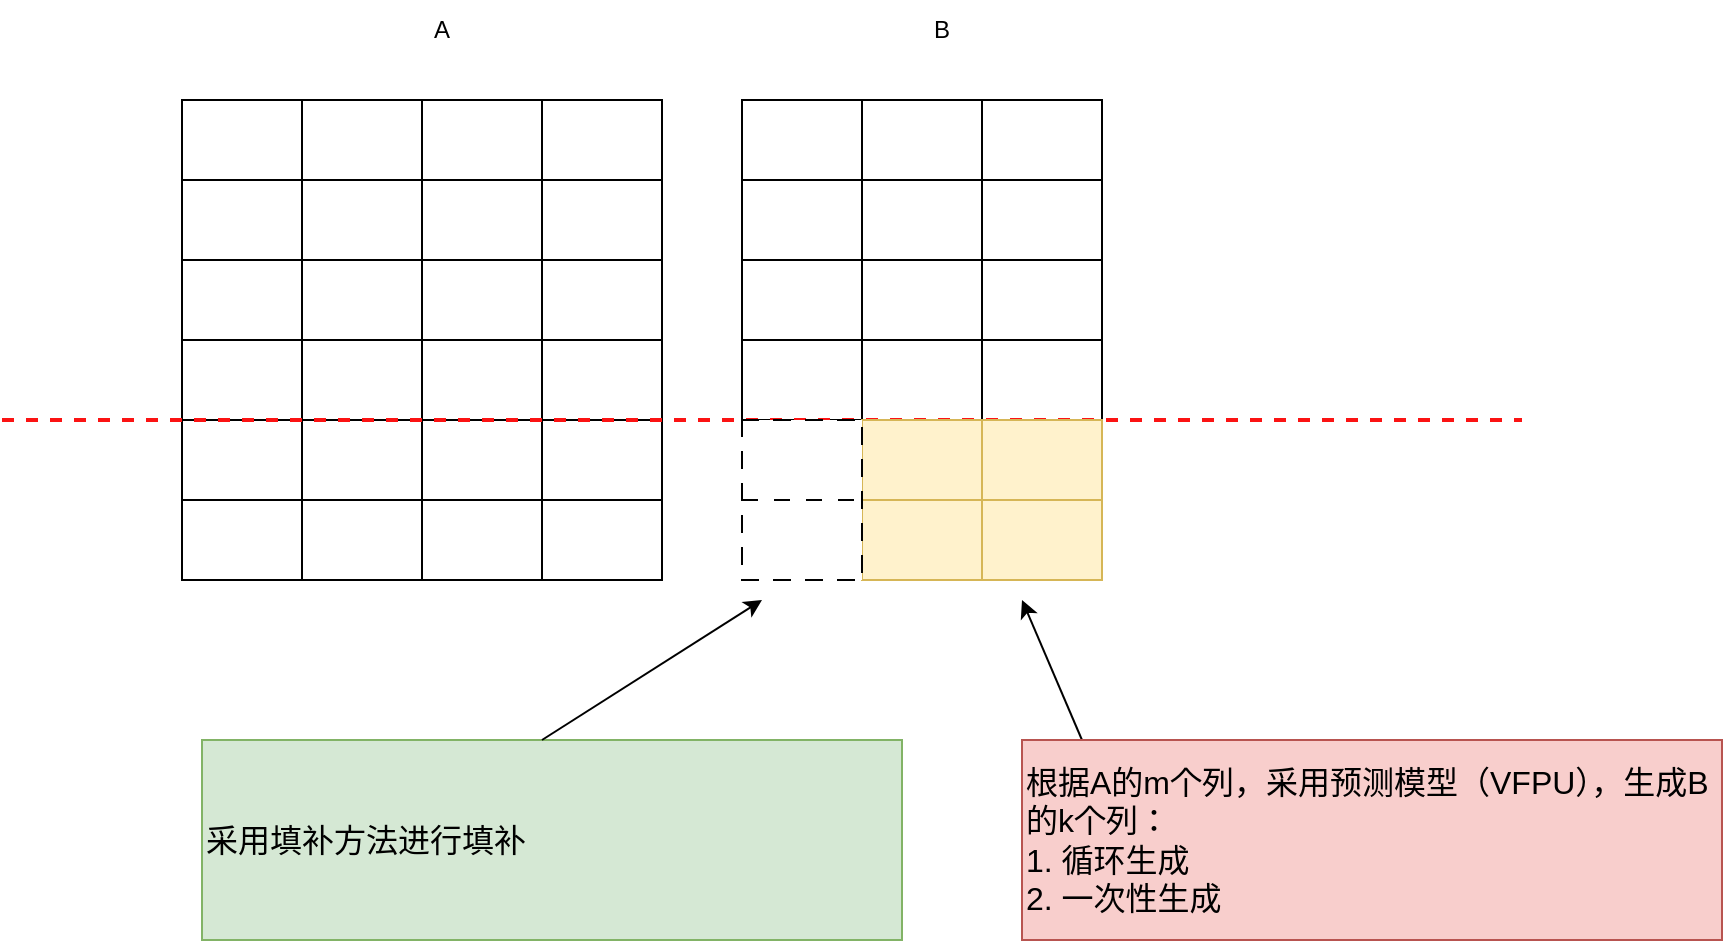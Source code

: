 <mxfile version="24.0.4" type="device" pages="4">
  <diagram name="问题描述" id="wqaIVa56vnLchRPBPSfe">
    <mxGraphModel dx="1050" dy="629" grid="1" gridSize="10" guides="1" tooltips="1" connect="1" arrows="1" fold="1" page="1" pageScale="1" pageWidth="1169" pageHeight="827" math="0" shadow="0">
      <root>
        <mxCell id="0" />
        <mxCell id="1" parent="0" />
        <mxCell id="PBmuHJVMwE1xskxs3brg-37" value="" style="shape=table;startSize=0;container=1;collapsible=0;childLayout=tableLayout;" parent="1" vertex="1">
          <mxGeometry x="190" y="190" width="240" height="240" as="geometry" />
        </mxCell>
        <mxCell id="PBmuHJVMwE1xskxs3brg-38" value="" style="shape=tableRow;horizontal=0;startSize=0;swimlaneHead=0;swimlaneBody=0;strokeColor=inherit;top=0;left=0;bottom=0;right=0;collapsible=0;dropTarget=0;fillColor=none;points=[[0,0.5],[1,0.5]];portConstraint=eastwest;" parent="PBmuHJVMwE1xskxs3brg-37" vertex="1">
          <mxGeometry width="240" height="40" as="geometry" />
        </mxCell>
        <mxCell id="PBmuHJVMwE1xskxs3brg-39" value="" style="shape=partialRectangle;html=1;whiteSpace=wrap;connectable=0;strokeColor=inherit;overflow=hidden;fillColor=none;top=0;left=0;bottom=0;right=0;pointerEvents=1;" parent="PBmuHJVMwE1xskxs3brg-38" vertex="1">
          <mxGeometry width="60" height="40" as="geometry">
            <mxRectangle width="60" height="40" as="alternateBounds" />
          </mxGeometry>
        </mxCell>
        <mxCell id="PBmuHJVMwE1xskxs3brg-40" value="" style="shape=partialRectangle;html=1;whiteSpace=wrap;connectable=0;strokeColor=inherit;overflow=hidden;fillColor=none;top=0;left=0;bottom=0;right=0;pointerEvents=1;" parent="PBmuHJVMwE1xskxs3brg-38" vertex="1">
          <mxGeometry x="60" width="60" height="40" as="geometry">
            <mxRectangle width="60" height="40" as="alternateBounds" />
          </mxGeometry>
        </mxCell>
        <mxCell id="PBmuHJVMwE1xskxs3brg-41" value="" style="shape=partialRectangle;html=1;whiteSpace=wrap;connectable=0;strokeColor=inherit;overflow=hidden;fillColor=none;top=0;left=0;bottom=0;right=0;pointerEvents=1;" parent="PBmuHJVMwE1xskxs3brg-38" vertex="1">
          <mxGeometry x="120" width="60" height="40" as="geometry">
            <mxRectangle width="60" height="40" as="alternateBounds" />
          </mxGeometry>
        </mxCell>
        <mxCell id="PBmuHJVMwE1xskxs3brg-42" value="" style="shape=partialRectangle;html=1;whiteSpace=wrap;connectable=0;strokeColor=inherit;overflow=hidden;fillColor=none;top=0;left=0;bottom=0;right=0;pointerEvents=1;" parent="PBmuHJVMwE1xskxs3brg-38" vertex="1">
          <mxGeometry x="180" width="60" height="40" as="geometry">
            <mxRectangle width="60" height="40" as="alternateBounds" />
          </mxGeometry>
        </mxCell>
        <mxCell id="PBmuHJVMwE1xskxs3brg-43" value="" style="shape=tableRow;horizontal=0;startSize=0;swimlaneHead=0;swimlaneBody=0;strokeColor=inherit;top=0;left=0;bottom=0;right=0;collapsible=0;dropTarget=0;fillColor=none;points=[[0,0.5],[1,0.5]];portConstraint=eastwest;" parent="PBmuHJVMwE1xskxs3brg-37" vertex="1">
          <mxGeometry y="40" width="240" height="40" as="geometry" />
        </mxCell>
        <mxCell id="PBmuHJVMwE1xskxs3brg-44" value="" style="shape=partialRectangle;html=1;whiteSpace=wrap;connectable=0;strokeColor=inherit;overflow=hidden;fillColor=none;top=0;left=0;bottom=0;right=0;pointerEvents=1;" parent="PBmuHJVMwE1xskxs3brg-43" vertex="1">
          <mxGeometry width="60" height="40" as="geometry">
            <mxRectangle width="60" height="40" as="alternateBounds" />
          </mxGeometry>
        </mxCell>
        <mxCell id="PBmuHJVMwE1xskxs3brg-45" value="" style="shape=partialRectangle;html=1;whiteSpace=wrap;connectable=0;strokeColor=inherit;overflow=hidden;fillColor=none;top=0;left=0;bottom=0;right=0;pointerEvents=1;" parent="PBmuHJVMwE1xskxs3brg-43" vertex="1">
          <mxGeometry x="60" width="60" height="40" as="geometry">
            <mxRectangle width="60" height="40" as="alternateBounds" />
          </mxGeometry>
        </mxCell>
        <mxCell id="PBmuHJVMwE1xskxs3brg-46" value="" style="shape=partialRectangle;html=1;whiteSpace=wrap;connectable=0;strokeColor=inherit;overflow=hidden;fillColor=none;top=0;left=0;bottom=0;right=0;pointerEvents=1;" parent="PBmuHJVMwE1xskxs3brg-43" vertex="1">
          <mxGeometry x="120" width="60" height="40" as="geometry">
            <mxRectangle width="60" height="40" as="alternateBounds" />
          </mxGeometry>
        </mxCell>
        <mxCell id="PBmuHJVMwE1xskxs3brg-47" value="" style="shape=partialRectangle;html=1;whiteSpace=wrap;connectable=0;strokeColor=inherit;overflow=hidden;fillColor=none;top=0;left=0;bottom=0;right=0;pointerEvents=1;" parent="PBmuHJVMwE1xskxs3brg-43" vertex="1">
          <mxGeometry x="180" width="60" height="40" as="geometry">
            <mxRectangle width="60" height="40" as="alternateBounds" />
          </mxGeometry>
        </mxCell>
        <mxCell id="PBmuHJVMwE1xskxs3brg-48" value="" style="shape=tableRow;horizontal=0;startSize=0;swimlaneHead=0;swimlaneBody=0;strokeColor=inherit;top=0;left=0;bottom=0;right=0;collapsible=0;dropTarget=0;fillColor=none;points=[[0,0.5],[1,0.5]];portConstraint=eastwest;" parent="PBmuHJVMwE1xskxs3brg-37" vertex="1">
          <mxGeometry y="80" width="240" height="40" as="geometry" />
        </mxCell>
        <mxCell id="PBmuHJVMwE1xskxs3brg-49" value="" style="shape=partialRectangle;html=1;whiteSpace=wrap;connectable=0;strokeColor=inherit;overflow=hidden;fillColor=none;top=0;left=0;bottom=0;right=0;pointerEvents=1;" parent="PBmuHJVMwE1xskxs3brg-48" vertex="1">
          <mxGeometry width="60" height="40" as="geometry">
            <mxRectangle width="60" height="40" as="alternateBounds" />
          </mxGeometry>
        </mxCell>
        <mxCell id="PBmuHJVMwE1xskxs3brg-50" value="" style="shape=partialRectangle;html=1;whiteSpace=wrap;connectable=0;strokeColor=inherit;overflow=hidden;fillColor=none;top=0;left=0;bottom=0;right=0;pointerEvents=1;" parent="PBmuHJVMwE1xskxs3brg-48" vertex="1">
          <mxGeometry x="60" width="60" height="40" as="geometry">
            <mxRectangle width="60" height="40" as="alternateBounds" />
          </mxGeometry>
        </mxCell>
        <mxCell id="PBmuHJVMwE1xskxs3brg-51" value="" style="shape=partialRectangle;html=1;whiteSpace=wrap;connectable=0;strokeColor=inherit;overflow=hidden;fillColor=none;top=0;left=0;bottom=0;right=0;pointerEvents=1;" parent="PBmuHJVMwE1xskxs3brg-48" vertex="1">
          <mxGeometry x="120" width="60" height="40" as="geometry">
            <mxRectangle width="60" height="40" as="alternateBounds" />
          </mxGeometry>
        </mxCell>
        <mxCell id="PBmuHJVMwE1xskxs3brg-52" value="" style="shape=partialRectangle;html=1;whiteSpace=wrap;connectable=0;strokeColor=inherit;overflow=hidden;fillColor=none;top=0;left=0;bottom=0;right=0;pointerEvents=1;" parent="PBmuHJVMwE1xskxs3brg-48" vertex="1">
          <mxGeometry x="180" width="60" height="40" as="geometry">
            <mxRectangle width="60" height="40" as="alternateBounds" />
          </mxGeometry>
        </mxCell>
        <mxCell id="PBmuHJVMwE1xskxs3brg-53" value="" style="shape=tableRow;horizontal=0;startSize=0;swimlaneHead=0;swimlaneBody=0;strokeColor=inherit;top=0;left=0;bottom=0;right=0;collapsible=0;dropTarget=0;fillColor=none;points=[[0,0.5],[1,0.5]];portConstraint=eastwest;" parent="PBmuHJVMwE1xskxs3brg-37" vertex="1">
          <mxGeometry y="120" width="240" height="40" as="geometry" />
        </mxCell>
        <mxCell id="PBmuHJVMwE1xskxs3brg-54" value="" style="shape=partialRectangle;html=1;whiteSpace=wrap;connectable=0;strokeColor=inherit;overflow=hidden;fillColor=none;top=0;left=0;bottom=0;right=0;pointerEvents=1;" parent="PBmuHJVMwE1xskxs3brg-53" vertex="1">
          <mxGeometry width="60" height="40" as="geometry">
            <mxRectangle width="60" height="40" as="alternateBounds" />
          </mxGeometry>
        </mxCell>
        <mxCell id="PBmuHJVMwE1xskxs3brg-55" value="" style="shape=partialRectangle;html=1;whiteSpace=wrap;connectable=0;strokeColor=inherit;overflow=hidden;fillColor=none;top=0;left=0;bottom=0;right=0;pointerEvents=1;" parent="PBmuHJVMwE1xskxs3brg-53" vertex="1">
          <mxGeometry x="60" width="60" height="40" as="geometry">
            <mxRectangle width="60" height="40" as="alternateBounds" />
          </mxGeometry>
        </mxCell>
        <mxCell id="PBmuHJVMwE1xskxs3brg-56" value="" style="shape=partialRectangle;html=1;whiteSpace=wrap;connectable=0;strokeColor=inherit;overflow=hidden;fillColor=none;top=0;left=0;bottom=0;right=0;pointerEvents=1;" parent="PBmuHJVMwE1xskxs3brg-53" vertex="1">
          <mxGeometry x="120" width="60" height="40" as="geometry">
            <mxRectangle width="60" height="40" as="alternateBounds" />
          </mxGeometry>
        </mxCell>
        <mxCell id="PBmuHJVMwE1xskxs3brg-57" value="" style="shape=partialRectangle;html=1;whiteSpace=wrap;connectable=0;strokeColor=inherit;overflow=hidden;fillColor=none;top=0;left=0;bottom=0;right=0;pointerEvents=1;" parent="PBmuHJVMwE1xskxs3brg-53" vertex="1">
          <mxGeometry x="180" width="60" height="40" as="geometry">
            <mxRectangle width="60" height="40" as="alternateBounds" />
          </mxGeometry>
        </mxCell>
        <mxCell id="PBmuHJVMwE1xskxs3brg-58" value="" style="shape=tableRow;horizontal=0;startSize=0;swimlaneHead=0;swimlaneBody=0;strokeColor=inherit;top=0;left=0;bottom=0;right=0;collapsible=0;dropTarget=0;fillColor=none;points=[[0,0.5],[1,0.5]];portConstraint=eastwest;" parent="PBmuHJVMwE1xskxs3brg-37" vertex="1">
          <mxGeometry y="160" width="240" height="40" as="geometry" />
        </mxCell>
        <mxCell id="PBmuHJVMwE1xskxs3brg-59" value="" style="shape=partialRectangle;html=1;whiteSpace=wrap;connectable=0;strokeColor=inherit;overflow=hidden;fillColor=none;top=0;left=0;bottom=0;right=0;pointerEvents=1;" parent="PBmuHJVMwE1xskxs3brg-58" vertex="1">
          <mxGeometry width="60" height="40" as="geometry">
            <mxRectangle width="60" height="40" as="alternateBounds" />
          </mxGeometry>
        </mxCell>
        <mxCell id="PBmuHJVMwE1xskxs3brg-60" value="" style="shape=partialRectangle;html=1;whiteSpace=wrap;connectable=0;strokeColor=inherit;overflow=hidden;fillColor=none;top=0;left=0;bottom=0;right=0;pointerEvents=1;" parent="PBmuHJVMwE1xskxs3brg-58" vertex="1">
          <mxGeometry x="60" width="60" height="40" as="geometry">
            <mxRectangle width="60" height="40" as="alternateBounds" />
          </mxGeometry>
        </mxCell>
        <mxCell id="PBmuHJVMwE1xskxs3brg-61" value="" style="shape=partialRectangle;html=1;whiteSpace=wrap;connectable=0;strokeColor=inherit;overflow=hidden;fillColor=none;top=0;left=0;bottom=0;right=0;pointerEvents=1;" parent="PBmuHJVMwE1xskxs3brg-58" vertex="1">
          <mxGeometry x="120" width="60" height="40" as="geometry">
            <mxRectangle width="60" height="40" as="alternateBounds" />
          </mxGeometry>
        </mxCell>
        <mxCell id="PBmuHJVMwE1xskxs3brg-62" value="" style="shape=partialRectangle;html=1;whiteSpace=wrap;connectable=0;strokeColor=inherit;overflow=hidden;fillColor=none;top=0;left=0;bottom=0;right=0;pointerEvents=1;" parent="PBmuHJVMwE1xskxs3brg-58" vertex="1">
          <mxGeometry x="180" width="60" height="40" as="geometry">
            <mxRectangle width="60" height="40" as="alternateBounds" />
          </mxGeometry>
        </mxCell>
        <mxCell id="PBmuHJVMwE1xskxs3brg-63" value="" style="shape=tableRow;horizontal=0;startSize=0;swimlaneHead=0;swimlaneBody=0;strokeColor=inherit;top=0;left=0;bottom=0;right=0;collapsible=0;dropTarget=0;fillColor=none;points=[[0,0.5],[1,0.5]];portConstraint=eastwest;" parent="PBmuHJVMwE1xskxs3brg-37" vertex="1">
          <mxGeometry y="200" width="240" height="40" as="geometry" />
        </mxCell>
        <mxCell id="PBmuHJVMwE1xskxs3brg-64" value="" style="shape=partialRectangle;html=1;whiteSpace=wrap;connectable=0;strokeColor=inherit;overflow=hidden;fillColor=none;top=0;left=0;bottom=0;right=0;pointerEvents=1;" parent="PBmuHJVMwE1xskxs3brg-63" vertex="1">
          <mxGeometry width="60" height="40" as="geometry">
            <mxRectangle width="60" height="40" as="alternateBounds" />
          </mxGeometry>
        </mxCell>
        <mxCell id="PBmuHJVMwE1xskxs3brg-65" value="" style="shape=partialRectangle;html=1;whiteSpace=wrap;connectable=0;strokeColor=inherit;overflow=hidden;fillColor=none;top=0;left=0;bottom=0;right=0;pointerEvents=1;" parent="PBmuHJVMwE1xskxs3brg-63" vertex="1">
          <mxGeometry x="60" width="60" height="40" as="geometry">
            <mxRectangle width="60" height="40" as="alternateBounds" />
          </mxGeometry>
        </mxCell>
        <mxCell id="PBmuHJVMwE1xskxs3brg-66" value="" style="shape=partialRectangle;html=1;whiteSpace=wrap;connectable=0;strokeColor=inherit;overflow=hidden;fillColor=none;top=0;left=0;bottom=0;right=0;pointerEvents=1;" parent="PBmuHJVMwE1xskxs3brg-63" vertex="1">
          <mxGeometry x="120" width="60" height="40" as="geometry">
            <mxRectangle width="60" height="40" as="alternateBounds" />
          </mxGeometry>
        </mxCell>
        <mxCell id="PBmuHJVMwE1xskxs3brg-67" value="" style="shape=partialRectangle;html=1;whiteSpace=wrap;connectable=0;strokeColor=inherit;overflow=hidden;fillColor=none;top=0;left=0;bottom=0;right=0;pointerEvents=1;" parent="PBmuHJVMwE1xskxs3brg-63" vertex="1">
          <mxGeometry x="180" width="60" height="40" as="geometry">
            <mxRectangle width="60" height="40" as="alternateBounds" />
          </mxGeometry>
        </mxCell>
        <mxCell id="PBmuHJVMwE1xskxs3brg-68" value="" style="shape=table;startSize=0;container=1;collapsible=0;childLayout=tableLayout;" parent="1" vertex="1">
          <mxGeometry x="470" y="190" width="180" height="160" as="geometry" />
        </mxCell>
        <mxCell id="PBmuHJVMwE1xskxs3brg-69" value="" style="shape=tableRow;horizontal=0;startSize=0;swimlaneHead=0;swimlaneBody=0;strokeColor=inherit;top=0;left=0;bottom=0;right=0;collapsible=0;dropTarget=0;fillColor=none;points=[[0,0.5],[1,0.5]];portConstraint=eastwest;" parent="PBmuHJVMwE1xskxs3brg-68" vertex="1">
          <mxGeometry width="180" height="40" as="geometry" />
        </mxCell>
        <mxCell id="PBmuHJVMwE1xskxs3brg-70" value="" style="shape=partialRectangle;html=1;whiteSpace=wrap;connectable=0;strokeColor=inherit;overflow=hidden;fillColor=none;top=0;left=0;bottom=0;right=0;pointerEvents=1;" parent="PBmuHJVMwE1xskxs3brg-69" vertex="1">
          <mxGeometry width="60" height="40" as="geometry">
            <mxRectangle width="60" height="40" as="alternateBounds" />
          </mxGeometry>
        </mxCell>
        <mxCell id="PBmuHJVMwE1xskxs3brg-71" value="" style="shape=partialRectangle;html=1;whiteSpace=wrap;connectable=0;strokeColor=inherit;overflow=hidden;fillColor=none;top=0;left=0;bottom=0;right=0;pointerEvents=1;" parent="PBmuHJVMwE1xskxs3brg-69" vertex="1">
          <mxGeometry x="60" width="60" height="40" as="geometry">
            <mxRectangle width="60" height="40" as="alternateBounds" />
          </mxGeometry>
        </mxCell>
        <mxCell id="PBmuHJVMwE1xskxs3brg-72" value="" style="shape=partialRectangle;html=1;whiteSpace=wrap;connectable=0;strokeColor=inherit;overflow=hidden;fillColor=none;top=0;left=0;bottom=0;right=0;pointerEvents=1;" parent="PBmuHJVMwE1xskxs3brg-69" vertex="1">
          <mxGeometry x="120" width="60" height="40" as="geometry">
            <mxRectangle width="60" height="40" as="alternateBounds" />
          </mxGeometry>
        </mxCell>
        <mxCell id="PBmuHJVMwE1xskxs3brg-73" value="" style="shape=tableRow;horizontal=0;startSize=0;swimlaneHead=0;swimlaneBody=0;strokeColor=inherit;top=0;left=0;bottom=0;right=0;collapsible=0;dropTarget=0;fillColor=none;points=[[0,0.5],[1,0.5]];portConstraint=eastwest;" parent="PBmuHJVMwE1xskxs3brg-68" vertex="1">
          <mxGeometry y="40" width="180" height="40" as="geometry" />
        </mxCell>
        <mxCell id="PBmuHJVMwE1xskxs3brg-74" value="" style="shape=partialRectangle;html=1;whiteSpace=wrap;connectable=0;strokeColor=inherit;overflow=hidden;fillColor=none;top=0;left=0;bottom=0;right=0;pointerEvents=1;" parent="PBmuHJVMwE1xskxs3brg-73" vertex="1">
          <mxGeometry width="60" height="40" as="geometry">
            <mxRectangle width="60" height="40" as="alternateBounds" />
          </mxGeometry>
        </mxCell>
        <mxCell id="PBmuHJVMwE1xskxs3brg-75" value="" style="shape=partialRectangle;html=1;whiteSpace=wrap;connectable=0;strokeColor=inherit;overflow=hidden;fillColor=none;top=0;left=0;bottom=0;right=0;pointerEvents=1;" parent="PBmuHJVMwE1xskxs3brg-73" vertex="1">
          <mxGeometry x="60" width="60" height="40" as="geometry">
            <mxRectangle width="60" height="40" as="alternateBounds" />
          </mxGeometry>
        </mxCell>
        <mxCell id="PBmuHJVMwE1xskxs3brg-76" value="" style="shape=partialRectangle;html=1;whiteSpace=wrap;connectable=0;strokeColor=inherit;overflow=hidden;fillColor=none;top=0;left=0;bottom=0;right=0;pointerEvents=1;" parent="PBmuHJVMwE1xskxs3brg-73" vertex="1">
          <mxGeometry x="120" width="60" height="40" as="geometry">
            <mxRectangle width="60" height="40" as="alternateBounds" />
          </mxGeometry>
        </mxCell>
        <mxCell id="PBmuHJVMwE1xskxs3brg-77" value="" style="shape=tableRow;horizontal=0;startSize=0;swimlaneHead=0;swimlaneBody=0;strokeColor=inherit;top=0;left=0;bottom=0;right=0;collapsible=0;dropTarget=0;fillColor=none;points=[[0,0.5],[1,0.5]];portConstraint=eastwest;" parent="PBmuHJVMwE1xskxs3brg-68" vertex="1">
          <mxGeometry y="80" width="180" height="40" as="geometry" />
        </mxCell>
        <mxCell id="PBmuHJVMwE1xskxs3brg-78" value="" style="shape=partialRectangle;html=1;whiteSpace=wrap;connectable=0;strokeColor=inherit;overflow=hidden;fillColor=none;top=0;left=0;bottom=0;right=0;pointerEvents=1;" parent="PBmuHJVMwE1xskxs3brg-77" vertex="1">
          <mxGeometry width="60" height="40" as="geometry">
            <mxRectangle width="60" height="40" as="alternateBounds" />
          </mxGeometry>
        </mxCell>
        <mxCell id="PBmuHJVMwE1xskxs3brg-79" value="" style="shape=partialRectangle;html=1;whiteSpace=wrap;connectable=0;strokeColor=inherit;overflow=hidden;fillColor=none;top=0;left=0;bottom=0;right=0;pointerEvents=1;" parent="PBmuHJVMwE1xskxs3brg-77" vertex="1">
          <mxGeometry x="60" width="60" height="40" as="geometry">
            <mxRectangle width="60" height="40" as="alternateBounds" />
          </mxGeometry>
        </mxCell>
        <mxCell id="PBmuHJVMwE1xskxs3brg-80" value="" style="shape=partialRectangle;html=1;whiteSpace=wrap;connectable=0;strokeColor=inherit;overflow=hidden;fillColor=none;top=0;left=0;bottom=0;right=0;pointerEvents=1;" parent="PBmuHJVMwE1xskxs3brg-77" vertex="1">
          <mxGeometry x="120" width="60" height="40" as="geometry">
            <mxRectangle width="60" height="40" as="alternateBounds" />
          </mxGeometry>
        </mxCell>
        <mxCell id="PBmuHJVMwE1xskxs3brg-81" value="" style="shape=tableRow;horizontal=0;startSize=0;swimlaneHead=0;swimlaneBody=0;strokeColor=inherit;top=0;left=0;bottom=0;right=0;collapsible=0;dropTarget=0;fillColor=none;points=[[0,0.5],[1,0.5]];portConstraint=eastwest;" parent="PBmuHJVMwE1xskxs3brg-68" vertex="1">
          <mxGeometry y="120" width="180" height="40" as="geometry" />
        </mxCell>
        <mxCell id="PBmuHJVMwE1xskxs3brg-82" value="" style="shape=partialRectangle;html=1;whiteSpace=wrap;connectable=0;strokeColor=inherit;overflow=hidden;fillColor=none;top=0;left=0;bottom=0;right=0;pointerEvents=1;" parent="PBmuHJVMwE1xskxs3brg-81" vertex="1">
          <mxGeometry width="60" height="40" as="geometry">
            <mxRectangle width="60" height="40" as="alternateBounds" />
          </mxGeometry>
        </mxCell>
        <mxCell id="PBmuHJVMwE1xskxs3brg-83" value="" style="shape=partialRectangle;html=1;whiteSpace=wrap;connectable=0;strokeColor=inherit;overflow=hidden;fillColor=none;top=0;left=0;bottom=0;right=0;pointerEvents=1;" parent="PBmuHJVMwE1xskxs3brg-81" vertex="1">
          <mxGeometry x="60" width="60" height="40" as="geometry">
            <mxRectangle width="60" height="40" as="alternateBounds" />
          </mxGeometry>
        </mxCell>
        <mxCell id="PBmuHJVMwE1xskxs3brg-84" value="" style="shape=partialRectangle;html=1;whiteSpace=wrap;connectable=0;strokeColor=inherit;overflow=hidden;fillColor=none;top=0;left=0;bottom=0;right=0;pointerEvents=1;" parent="PBmuHJVMwE1xskxs3brg-81" vertex="1">
          <mxGeometry x="120" width="60" height="40" as="geometry">
            <mxRectangle width="60" height="40" as="alternateBounds" />
          </mxGeometry>
        </mxCell>
        <mxCell id="PBmuHJVMwE1xskxs3brg-85" value="A" style="text;strokeColor=none;align=center;fillColor=none;html=1;verticalAlign=middle;whiteSpace=wrap;rounded=0;" parent="1" vertex="1">
          <mxGeometry x="290" y="140" width="60" height="30" as="geometry" />
        </mxCell>
        <mxCell id="PBmuHJVMwE1xskxs3brg-86" value="B" style="text;strokeColor=none;align=center;fillColor=none;html=1;verticalAlign=middle;whiteSpace=wrap;rounded=0;" parent="1" vertex="1">
          <mxGeometry x="540" y="140" width="60" height="30" as="geometry" />
        </mxCell>
        <mxCell id="PBmuHJVMwE1xskxs3brg-87" value="" style="endArrow=none;dashed=1;html=1;strokeWidth=2;rounded=0;strokeColor=#fb1313;" parent="1" edge="1">
          <mxGeometry width="50" height="50" relative="1" as="geometry">
            <mxPoint x="100" y="350" as="sourcePoint" />
            <mxPoint x="860" y="350" as="targetPoint" />
          </mxGeometry>
        </mxCell>
        <mxCell id="PBmuHJVMwE1xskxs3brg-154" value="" style="shape=table;startSize=0;container=1;collapsible=0;childLayout=tableLayout;fillColor=#fff2cc;strokeColor=#d6b656;" parent="1" vertex="1">
          <mxGeometry x="530" y="350" width="60" height="80" as="geometry" />
        </mxCell>
        <mxCell id="PBmuHJVMwE1xskxs3brg-155" value="" style="shape=tableRow;horizontal=0;startSize=0;swimlaneHead=0;swimlaneBody=0;strokeColor=inherit;top=0;left=0;bottom=0;right=0;collapsible=0;dropTarget=0;fillColor=none;points=[[0,0.5],[1,0.5]];portConstraint=eastwest;" parent="PBmuHJVMwE1xskxs3brg-154" vertex="1">
          <mxGeometry width="60" height="40" as="geometry" />
        </mxCell>
        <mxCell id="PBmuHJVMwE1xskxs3brg-156" value="" style="shape=partialRectangle;html=1;whiteSpace=wrap;connectable=0;strokeColor=inherit;overflow=hidden;fillColor=none;top=0;left=0;bottom=0;right=0;pointerEvents=1;" parent="PBmuHJVMwE1xskxs3brg-155" vertex="1">
          <mxGeometry width="60" height="40" as="geometry">
            <mxRectangle width="60" height="40" as="alternateBounds" />
          </mxGeometry>
        </mxCell>
        <mxCell id="PBmuHJVMwE1xskxs3brg-157" value="" style="shape=tableRow;horizontal=0;startSize=0;swimlaneHead=0;swimlaneBody=0;strokeColor=inherit;top=0;left=0;bottom=0;right=0;collapsible=0;dropTarget=0;fillColor=none;points=[[0,0.5],[1,0.5]];portConstraint=eastwest;" parent="PBmuHJVMwE1xskxs3brg-154" vertex="1">
          <mxGeometry y="40" width="60" height="40" as="geometry" />
        </mxCell>
        <mxCell id="PBmuHJVMwE1xskxs3brg-158" value="" style="shape=partialRectangle;html=1;whiteSpace=wrap;connectable=0;strokeColor=inherit;overflow=hidden;fillColor=none;top=0;left=0;bottom=0;right=0;pointerEvents=1;" parent="PBmuHJVMwE1xskxs3brg-157" vertex="1">
          <mxGeometry width="60" height="40" as="geometry">
            <mxRectangle width="60" height="40" as="alternateBounds" />
          </mxGeometry>
        </mxCell>
        <mxCell id="PBmuHJVMwE1xskxs3brg-159" value="" style="shape=table;startSize=0;container=1;collapsible=0;childLayout=tableLayout;fillColor=#fff2cc;strokeColor=#d6b656;" parent="1" vertex="1">
          <mxGeometry x="590" y="350" width="60" height="80" as="geometry" />
        </mxCell>
        <mxCell id="PBmuHJVMwE1xskxs3brg-160" value="" style="shape=tableRow;horizontal=0;startSize=0;swimlaneHead=0;swimlaneBody=0;strokeColor=inherit;top=0;left=0;bottom=0;right=0;collapsible=0;dropTarget=0;fillColor=none;points=[[0,0.5],[1,0.5]];portConstraint=eastwest;" parent="PBmuHJVMwE1xskxs3brg-159" vertex="1">
          <mxGeometry width="60" height="40" as="geometry" />
        </mxCell>
        <mxCell id="PBmuHJVMwE1xskxs3brg-161" value="" style="shape=partialRectangle;html=1;whiteSpace=wrap;connectable=0;strokeColor=inherit;overflow=hidden;fillColor=none;top=0;left=0;bottom=0;right=0;pointerEvents=1;" parent="PBmuHJVMwE1xskxs3brg-160" vertex="1">
          <mxGeometry width="60" height="40" as="geometry">
            <mxRectangle width="60" height="40" as="alternateBounds" />
          </mxGeometry>
        </mxCell>
        <mxCell id="PBmuHJVMwE1xskxs3brg-162" value="" style="shape=tableRow;horizontal=0;startSize=0;swimlaneHead=0;swimlaneBody=0;strokeColor=inherit;top=0;left=0;bottom=0;right=0;collapsible=0;dropTarget=0;fillColor=none;points=[[0,0.5],[1,0.5]];portConstraint=eastwest;" parent="PBmuHJVMwE1xskxs3brg-159" vertex="1">
          <mxGeometry y="40" width="60" height="40" as="geometry" />
        </mxCell>
        <mxCell id="PBmuHJVMwE1xskxs3brg-163" value="" style="shape=partialRectangle;html=1;whiteSpace=wrap;connectable=0;strokeColor=inherit;overflow=hidden;fillColor=none;top=0;left=0;bottom=0;right=0;pointerEvents=1;" parent="PBmuHJVMwE1xskxs3brg-162" vertex="1">
          <mxGeometry width="60" height="40" as="geometry">
            <mxRectangle width="60" height="40" as="alternateBounds" />
          </mxGeometry>
        </mxCell>
        <mxCell id="PBmuHJVMwE1xskxs3brg-164" value="" style="shape=table;startSize=0;container=1;collapsible=0;childLayout=tableLayout;dashed=1;dashPattern=8 8;" parent="1" vertex="1">
          <mxGeometry x="470" y="350" width="60" height="80" as="geometry" />
        </mxCell>
        <mxCell id="PBmuHJVMwE1xskxs3brg-165" value="" style="shape=tableRow;horizontal=0;startSize=0;swimlaneHead=0;swimlaneBody=0;strokeColor=inherit;top=0;left=0;bottom=0;right=0;collapsible=0;dropTarget=0;fillColor=none;points=[[0,0.5],[1,0.5]];portConstraint=eastwest;" parent="PBmuHJVMwE1xskxs3brg-164" vertex="1">
          <mxGeometry width="60" height="40" as="geometry" />
        </mxCell>
        <mxCell id="PBmuHJVMwE1xskxs3brg-166" value="" style="shape=partialRectangle;html=1;whiteSpace=wrap;connectable=0;strokeColor=inherit;overflow=hidden;fillColor=none;top=0;left=0;bottom=0;right=0;pointerEvents=1;" parent="PBmuHJVMwE1xskxs3brg-165" vertex="1">
          <mxGeometry width="60" height="40" as="geometry">
            <mxRectangle width="60" height="40" as="alternateBounds" />
          </mxGeometry>
        </mxCell>
        <mxCell id="PBmuHJVMwE1xskxs3brg-167" value="" style="shape=tableRow;horizontal=0;startSize=0;swimlaneHead=0;swimlaneBody=0;strokeColor=inherit;top=0;left=0;bottom=0;right=0;collapsible=0;dropTarget=0;fillColor=none;points=[[0,0.5],[1,0.5]];portConstraint=eastwest;" parent="PBmuHJVMwE1xskxs3brg-164" vertex="1">
          <mxGeometry y="40" width="60" height="40" as="geometry" />
        </mxCell>
        <mxCell id="PBmuHJVMwE1xskxs3brg-168" value="" style="shape=partialRectangle;html=1;whiteSpace=wrap;connectable=0;strokeColor=inherit;overflow=hidden;fillColor=none;top=0;left=0;bottom=0;right=0;pointerEvents=1;" parent="PBmuHJVMwE1xskxs3brg-167" vertex="1">
          <mxGeometry width="60" height="40" as="geometry">
            <mxRectangle width="60" height="40" as="alternateBounds" />
          </mxGeometry>
        </mxCell>
        <mxCell id="PBmuHJVMwE1xskxs3brg-169" value="" style="endArrow=classic;html=1;rounded=0;" parent="1" edge="1">
          <mxGeometry width="50" height="50" relative="1" as="geometry">
            <mxPoint x="640" y="510" as="sourcePoint" />
            <mxPoint x="610" y="440" as="targetPoint" />
          </mxGeometry>
        </mxCell>
        <mxCell id="PBmuHJVMwE1xskxs3brg-170" value="根据A的m个列，采用预测模型（VFPU），生成B的k个列：&lt;div&gt;1. 循环生成&lt;/div&gt;&lt;div&gt;2. 一次性生成&lt;/div&gt;" style="text;strokeColor=#b85450;align=left;fillColor=#f8cecc;html=1;verticalAlign=middle;whiteSpace=wrap;rounded=0;fontSize=16;" parent="1" vertex="1">
          <mxGeometry x="610" y="510" width="350" height="100" as="geometry" />
        </mxCell>
        <mxCell id="PBmuHJVMwE1xskxs3brg-171" value="采用填补方法进行填补" style="text;strokeColor=#82b366;align=left;fillColor=#d5e8d4;html=1;verticalAlign=middle;whiteSpace=wrap;rounded=0;fontSize=16;" parent="1" vertex="1">
          <mxGeometry x="200" y="510" width="350" height="100" as="geometry" />
        </mxCell>
        <mxCell id="PBmuHJVMwE1xskxs3brg-172" value="" style="endArrow=classic;html=1;rounded=0;" parent="1" edge="1">
          <mxGeometry width="50" height="50" relative="1" as="geometry">
            <mxPoint x="370" y="510" as="sourcePoint" />
            <mxPoint x="480" y="440" as="targetPoint" />
          </mxGeometry>
        </mxCell>
      </root>
    </mxGraphModel>
  </diagram>
  <diagram id="kNlbvNzl6yysiBKrJwGA" name="CTGAN + GAIN 实验设计">
    <mxGraphModel dx="2140" dy="786" grid="1" gridSize="10" guides="1" tooltips="1" connect="1" arrows="1" fold="1" page="1" pageScale="1" pageWidth="827" pageHeight="1169" math="0" shadow="0">
      <root>
        <mxCell id="0" />
        <mxCell id="1" parent="0" />
        <mxCell id="-30cllrDM8pADMwWrVAT-1" value="" style="rounded=0;whiteSpace=wrap;html=1;" parent="1" vertex="1">
          <mxGeometry x="60" y="170" width="130" height="150" as="geometry" />
        </mxCell>
        <mxCell id="-30cllrDM8pADMwWrVAT-2" value="" style="shape=flexArrow;endArrow=classic;html=1;rounded=0;" parent="1" edge="1">
          <mxGeometry width="50" height="50" relative="1" as="geometry">
            <mxPoint x="210" y="244.5" as="sourcePoint" />
            <mxPoint x="360" y="245" as="targetPoint" />
          </mxGeometry>
        </mxCell>
        <mxCell id="-30cllrDM8pADMwWrVAT-3" value="data_loader2" style="edgeLabel;html=1;align=center;verticalAlign=middle;resizable=0;points=[];fontSize=13;" parent="-30cllrDM8pADMwWrVAT-2" vertex="1" connectable="0">
          <mxGeometry x="-0.044" y="-1" relative="1" as="geometry">
            <mxPoint y="1" as="offset" />
          </mxGeometry>
        </mxCell>
        <mxCell id="-30cllrDM8pADMwWrVAT-4" value="" style="rounded=0;whiteSpace=wrap;html=1;" parent="1" vertex="1">
          <mxGeometry x="400" y="170" width="130" height="90" as="geometry" />
        </mxCell>
        <mxCell id="-30cllrDM8pADMwWrVAT-40" style="edgeStyle=none;rounded=0;orthogonalLoop=1;jettySize=auto;html=1;exitX=0.25;exitY=0;exitDx=0;exitDy=0;" parent="1" source="-30cllrDM8pADMwWrVAT-5" edge="1">
          <mxGeometry relative="1" as="geometry">
            <mxPoint x="290" y="940" as="targetPoint" />
          </mxGeometry>
        </mxCell>
        <mxCell id="-30cllrDM8pADMwWrVAT-5" value="" style="rounded=0;whiteSpace=wrap;html=1;dashed=1;dashPattern=8 8;" parent="1" vertex="1">
          <mxGeometry x="400" y="260" width="130" height="60" as="geometry" />
        </mxCell>
        <mxCell id="-30cllrDM8pADMwWrVAT-6" value="complete_data_B" style="text;whiteSpace=wrap;fontSize=14;" parent="1" vertex="1">
          <mxGeometry x="70" y="130" width="130" height="30" as="geometry" />
        </mxCell>
        <mxCell id="-30cllrDM8pADMwWrVAT-7" value="incomplete_data_B" style="text;whiteSpace=wrap;fontSize=14;" parent="1" vertex="1">
          <mxGeometry x="400" y="130" width="140" height="30" as="geometry" />
        </mxCell>
        <mxCell id="-30cllrDM8pADMwWrVAT-8" value="缺失数据" style="text;whiteSpace=wrap;fontSize=14;" parent="1" vertex="1">
          <mxGeometry x="560" y="277.5" width="70" height="25" as="geometry" />
        </mxCell>
        <mxCell id="-30cllrDM8pADMwWrVAT-9" style="edgeStyle=orthogonalEdgeStyle;rounded=0;orthogonalLoop=1;jettySize=auto;html=1;exitX=0.5;exitY=1;exitDx=0;exitDy=0;" parent="1" source="-30cllrDM8pADMwWrVAT-8" target="-30cllrDM8pADMwWrVAT-8" edge="1">
          <mxGeometry relative="1" as="geometry" />
        </mxCell>
        <mxCell id="-30cllrDM8pADMwWrVAT-11" value="" style="rounded=0;whiteSpace=wrap;html=1;fillColor=#ffe6cc;strokeColor=#d79b00;" parent="1" vertex="1">
          <mxGeometry x="414" y="170" width="20" height="90" as="geometry" />
        </mxCell>
        <mxCell id="-30cllrDM8pADMwWrVAT-12" value="" style="rounded=0;whiteSpace=wrap;html=1;fillColor=#ffe6cc;strokeColor=#d79b00;" parent="1" vertex="1">
          <mxGeometry x="455" y="170" width="20" height="90" as="geometry" />
        </mxCell>
        <mxCell id="-30cllrDM8pADMwWrVAT-13" value="" style="rounded=0;whiteSpace=wrap;html=1;fillColor=#ffe6cc;strokeColor=#d79b00;" parent="1" vertex="1">
          <mxGeometry x="475" y="170" width="20" height="90" as="geometry" />
        </mxCell>
        <mxCell id="-30cllrDM8pADMwWrVAT-14" value="" style="shape=flexArrow;endArrow=classic;html=1;rounded=0;" parent="1" edge="1">
          <mxGeometry width="50" height="50" relative="1" as="geometry">
            <mxPoint x="550" y="214.5" as="sourcePoint" />
            <mxPoint x="850" y="215" as="targetPoint" />
          </mxGeometry>
        </mxCell>
        <mxCell id="-30cllrDM8pADMwWrVAT-15" value="ctgan.fit(incomplete_data_B,discrete_columns)" style="text;whiteSpace=wrap;fontSize=14;" parent="1" vertex="1">
          <mxGeometry x="550" y="170" width="320" height="40" as="geometry" />
        </mxCell>
        <mxCell id="-30cllrDM8pADMwWrVAT-18" style="edgeStyle=none;rounded=0;orthogonalLoop=1;jettySize=auto;html=1;exitX=0.5;exitY=0;exitDx=0;exitDy=0;" parent="1" source="-30cllrDM8pADMwWrVAT-16" target="-30cllrDM8pADMwWrVAT-4" edge="1">
          <mxGeometry relative="1" as="geometry" />
        </mxCell>
        <mxCell id="-30cllrDM8pADMwWrVAT-16" value="&lt;span style=&quot;font-size: 14px; text-align: left;&quot;&gt;discrete_columns&lt;/span&gt;" style="text;strokeColor=none;align=center;fillColor=none;html=1;verticalAlign=middle;whiteSpace=wrap;rounded=0;" parent="1" vertex="1">
          <mxGeometry x="220" y="380" width="150" height="30" as="geometry" />
        </mxCell>
        <mxCell id="-30cllrDM8pADMwWrVAT-19" value="CTGAN MODEL" style="sketch=0;outlineConnect=0;fontColor=#232F3E;gradientColor=none;fillColor=#01A88D;strokeColor=none;dashed=0;verticalLabelPosition=bottom;verticalAlign=top;align=center;html=1;fontSize=12;fontStyle=0;aspect=fixed;pointerEvents=1;shape=mxgraph.aws4.sagemaker_model;" parent="1" vertex="1">
          <mxGeometry x="860" y="176" width="78" height="78" as="geometry" />
        </mxCell>
        <mxCell id="-30cllrDM8pADMwWrVAT-20" value="" style="shape=flexArrow;endArrow=classic;html=1;rounded=0;" parent="1" edge="1">
          <mxGeometry width="50" height="50" relative="1" as="geometry">
            <mxPoint x="898.5" y="310" as="sourcePoint" />
            <mxPoint x="900" y="460" as="targetPoint" />
          </mxGeometry>
        </mxCell>
        <mxCell id="-30cllrDM8pADMwWrVAT-21" value="CTGAN 生成数据" style="text;whiteSpace=wrap;fontSize=15;" parent="1" vertex="1">
          <mxGeometry x="750" y="370" width="140" height="40" as="geometry" />
        </mxCell>
        <mxCell id="-30cllrDM8pADMwWrVAT-22" value="" style="rounded=0;whiteSpace=wrap;html=1;strokeColor=#FF8000;" parent="1" vertex="1">
          <mxGeometry x="834" y="470" width="130" height="150" as="geometry" />
        </mxCell>
        <mxCell id="-30cllrDM8pADMwWrVAT-23" value="长度和完整数据一样长" style="text;whiteSpace=wrap;fontSize=15;" parent="1" vertex="1">
          <mxGeometry x="920" y="360" width="80" height="40" as="geometry" />
        </mxCell>
        <mxCell id="-30cllrDM8pADMwWrVAT-24" value="" style="endArrow=classic;html=1;rounded=0;" parent="1" edge="1">
          <mxGeometry width="50" height="50" relative="1" as="geometry">
            <mxPoint x="820" y="560" as="sourcePoint" />
            <mxPoint x="580" y="560" as="targetPoint" />
          </mxGeometry>
        </mxCell>
        <mxCell id="-30cllrDM8pADMwWrVAT-25" value="全新的数据" style="text;whiteSpace=wrap;fontSize=15;" parent="1" vertex="1">
          <mxGeometry x="858" y="640" width="80" height="40" as="geometry" />
        </mxCell>
        <mxCell id="-30cllrDM8pADMwWrVAT-26" value="生成的数据中保留相关性强的几列的数据，丢弃其他数据" style="text;whiteSpace=wrap;fontSize=15;" parent="1" vertex="1">
          <mxGeometry x="580" y="510" width="230" height="20" as="geometry" />
        </mxCell>
        <mxCell id="-30cllrDM8pADMwWrVAT-27" value="" style="rounded=0;whiteSpace=wrap;html=1;strokeColor=#FF8000;" parent="1" vertex="1">
          <mxGeometry x="440" y="470" width="130" height="150" as="geometry" />
        </mxCell>
        <mxCell id="-30cllrDM8pADMwWrVAT-28" value="" style="rounded=0;whiteSpace=wrap;html=1;strokeColor=#82b366;fillColor=#d5e8d4;" parent="1" vertex="1">
          <mxGeometry x="520" y="470" width="20" height="150" as="geometry" />
        </mxCell>
        <mxCell id="-30cllrDM8pADMwWrVAT-50" style="edgeStyle=none;rounded=0;orthogonalLoop=1;jettySize=auto;html=1;exitX=0.5;exitY=1;exitDx=0;exitDy=0;" parent="1" source="-30cllrDM8pADMwWrVAT-29" edge="1">
          <mxGeometry relative="1" as="geometry">
            <mxPoint x="610" y="1100" as="targetPoint" />
          </mxGeometry>
        </mxCell>
        <mxCell id="-30cllrDM8pADMwWrVAT-29" value="" style="rounded=0;whiteSpace=wrap;html=1;strokeColor=#82b366;fillColor=#d5e8d4;" parent="1" vertex="1">
          <mxGeometry x="490" y="470" width="20" height="150" as="geometry" />
        </mxCell>
        <mxCell id="-30cllrDM8pADMwWrVAT-30" value="" style="endArrow=classic;html=1;rounded=0;" parent="1" edge="1">
          <mxGeometry width="50" height="50" relative="1" as="geometry">
            <mxPoint x="470" y="680" as="sourcePoint" />
            <mxPoint x="470" y="630" as="targetPoint" />
          </mxGeometry>
        </mxCell>
        <mxCell id="-30cllrDM8pADMwWrVAT-31" value="NAN" style="text;whiteSpace=wrap;fontSize=15;" parent="1" vertex="1">
          <mxGeometry x="449" y="680" width="46" height="30" as="geometry" />
        </mxCell>
        <mxCell id="-30cllrDM8pADMwWrVAT-32" value="" style="endArrow=classic;html=1;rounded=0;" parent="1" edge="1">
          <mxGeometry width="50" height="50" relative="1" as="geometry">
            <mxPoint x="531" y="680" as="sourcePoint" />
            <mxPoint x="531" y="630" as="targetPoint" />
          </mxGeometry>
        </mxCell>
        <mxCell id="-30cllrDM8pADMwWrVAT-33" value="相关性强的列保留" style="text;whiteSpace=wrap;fontSize=15;" parent="1" vertex="1">
          <mxGeometry x="510" y="680" width="100" height="30" as="geometry" />
        </mxCell>
        <mxCell id="-30cllrDM8pADMwWrVAT-36" style="edgeStyle=none;rounded=0;orthogonalLoop=1;jettySize=auto;html=1;exitX=1;exitY=0.5;exitDx=0;exitDy=0;entryX=0;entryY=0.5;entryDx=0;entryDy=0;" parent="1" source="-30cllrDM8pADMwWrVAT-34" target="-30cllrDM8pADMwWrVAT-1" edge="1">
          <mxGeometry relative="1" as="geometry" />
        </mxCell>
        <mxCell id="-30cllrDM8pADMwWrVAT-34" value="dataB" style="rounded=0;whiteSpace=wrap;html=1;" parent="1" vertex="1">
          <mxGeometry x="-190" y="170" width="130" height="150" as="geometry" />
        </mxCell>
        <mxCell id="-30cllrDM8pADMwWrVAT-39" style="edgeStyle=none;rounded=0;orthogonalLoop=1;jettySize=auto;html=1;exitX=1;exitY=0.5;exitDx=0;exitDy=0;entryX=0;entryY=0.5;entryDx=0;entryDy=0;" parent="1" source="-30cllrDM8pADMwWrVAT-35" target="-30cllrDM8pADMwWrVAT-37" edge="1">
          <mxGeometry relative="1" as="geometry" />
        </mxCell>
        <mxCell id="-30cllrDM8pADMwWrVAT-35" value="dataA" style="rounded=0;whiteSpace=wrap;html=1;" parent="1" vertex="1">
          <mxGeometry x="-190" y="490" width="130" height="150" as="geometry" />
        </mxCell>
        <mxCell id="-30cllrDM8pADMwWrVAT-41" style="edgeStyle=none;rounded=0;orthogonalLoop=1;jettySize=auto;html=1;exitX=0.5;exitY=1;exitDx=0;exitDy=0;" parent="1" source="-30cllrDM8pADMwWrVAT-37" edge="1">
          <mxGeometry relative="1" as="geometry">
            <mxPoint x="280" y="930" as="targetPoint" />
          </mxGeometry>
        </mxCell>
        <mxCell id="-30cllrDM8pADMwWrVAT-37" value="" style="rounded=0;whiteSpace=wrap;html=1;" parent="1" vertex="1">
          <mxGeometry x="60" y="490" width="130" height="150" as="geometry" />
        </mxCell>
        <mxCell id="-30cllrDM8pADMwWrVAT-38" value="complete_data_A" style="text;whiteSpace=wrap;fontSize=14;" parent="1" vertex="1">
          <mxGeometry x="70" y="450" width="130" height="30" as="geometry" />
        </mxCell>
        <mxCell id="-30cllrDM8pADMwWrVAT-42" value="" style="rounded=0;whiteSpace=wrap;html=1;" parent="1" vertex="1">
          <mxGeometry x="170" y="950" width="130" height="150" as="geometry" />
        </mxCell>
        <mxCell id="-30cllrDM8pADMwWrVAT-43" value="" style="rounded=0;whiteSpace=wrap;html=1;" parent="1" vertex="1">
          <mxGeometry x="300" y="950" width="130" height="90" as="geometry" />
        </mxCell>
        <mxCell id="-30cllrDM8pADMwWrVAT-48" value="" style="rounded=0;whiteSpace=wrap;html=1;dashed=1;" parent="1" vertex="1">
          <mxGeometry x="300" y="1040" width="130" height="60" as="geometry" />
        </mxCell>
        <mxCell id="-30cllrDM8pADMwWrVAT-51" style="edgeStyle=none;rounded=0;orthogonalLoop=1;jettySize=auto;html=1;" parent="1" source="-30cllrDM8pADMwWrVAT-49" edge="1">
          <mxGeometry relative="1" as="geometry">
            <mxPoint x="620" y="1120" as="targetPoint" />
          </mxGeometry>
        </mxCell>
        <mxCell id="-30cllrDM8pADMwWrVAT-49" value="aligned_df" style="text;whiteSpace=wrap;fontSize=15;" parent="1" vertex="1">
          <mxGeometry x="270" y="1110" width="70" height="30" as="geometry" />
        </mxCell>
        <mxCell id="-30cllrDM8pADMwWrVAT-52" value="combine_first" style="text;whiteSpace=wrap;fontSize=15;" parent="1" vertex="1">
          <mxGeometry x="630" y="1100" width="120" height="30" as="geometry" />
        </mxCell>
        <mxCell id="-30cllrDM8pADMwWrVAT-53" value="&lt;code style=&quot;--tw-border-spacing-x:0; --tw-border-spacing-y:0; --tw-translate-x:0; --tw-translate-y:0; --tw-rotate:0; --tw-skew-x:0; --tw-skew-y:0; --tw-scale-x:1; --tw-scale-y:1; --tw-pan-x: ; --tw-pan-y: ; --tw-pinch-zoom: ; --tw-scroll-snap-strictness:proximity; --tw-gradient-from-position: ; --tw-gradient-via-position: ; --tw-gradient-to-position: ; --tw-ordinal: ; --tw-slashed-zero: ; --tw-numeric-figure: ; --tw-numeric-spacing: ; --tw-numeric-fraction: ; --tw-ring-inset: ; --tw-ring-offset-width:0px; --tw-ring-offset-color:#fff; --tw-ring-color:#3b82f680; --tw-ring-offset-shadow:0 0 #0000; --tw-ring-shadow:0 0 #0000; --tw-shadow:0 0 #0000; --tw-shadow-colored:0 0 #0000; --tw-blur: ; --tw-brightness: ; --tw-contrast: ; --tw-grayscale: ; --tw-hue-rotate: ; --tw-invert: ; --tw-saturate: ; --tw-sepia: ; --tw-drop-shadow: ; --tw-backdrop-blur: ; --tw-backdrop-brightness: ; --tw-backdrop-contrast: ; --tw-backdrop-grayscale: ; --tw-backdrop-hue-rotate: ; --tw-backdrop-invert: ; --tw-backdrop-opacity: ; --tw-backdrop-saturate: ; --tw-backdrop-sepia: ; box-sizing: inherit; font-family: source-code-pro, Menlo, Monaco, Consolas, &amp;quot;Courier New&amp;quot;, monospace; color: rgba(0, 0, 0, 0.87); font-size: 13.714px; font-style: normal; font-variant-ligatures: normal; font-variant-caps: normal; font-weight: 400; letter-spacing: 0.129px; orphans: 2; text-align: start; text-indent: 0px; text-transform: none; white-space: normal; widows: 2; word-spacing: 0px; -webkit-text-stroke-width: 0px; text-decoration-thickness: initial; text-decoration-style: initial; text-decoration-color: initial; background-color: rgb(241, 241, 241); padding: 2px 4px; border-radius: 4px; border: 1px solid rgb(221, 221, 221);&quot;&gt;df1.combine_first(df2)&lt;/code&gt;&lt;span style=&quot;color: rgba(0, 0, 0, 0.87); font-family: Roboto, Helvetica, Arial, sans-serif; font-size: 13.714px; font-style: normal; font-variant-ligatures: normal; font-variant-caps: normal; font-weight: 400; letter-spacing: 0.129px; orphans: 2; text-align: start; text-indent: 0px; text-transform: none; white-space: normal; widows: 2; word-spacing: 0px; -webkit-text-stroke-width: 0px; background-color: rgb(255, 255, 255); text-decoration-thickness: initial; text-decoration-style: initial; text-decoration-color: initial; display: inline !important; float: none;&quot;&gt;的工作方式是，对于df1和df2中的每一个元素，如果df1中的元素是缺失值（NaN），那么就用df2中对应位置的元素来填充；如果df1中的元素不是缺失值，那么就保留df1中的元素。&lt;/span&gt;" style="text;whiteSpace=wrap;html=1;" parent="1" vertex="1">
          <mxGeometry x="610" y="920" width="430" height="70" as="geometry" />
        </mxCell>
        <mxCell id="-30cllrDM8pADMwWrVAT-54" value="" style="rounded=0;whiteSpace=wrap;html=1;" parent="1" vertex="1">
          <mxGeometry x="750" y="1060" width="130" height="150" as="geometry" />
        </mxCell>
        <mxCell id="-30cllrDM8pADMwWrVAT-55" value="" style="rounded=0;whiteSpace=wrap;html=1;" parent="1" vertex="1">
          <mxGeometry x="880" y="1060" width="130" height="90" as="geometry" />
        </mxCell>
        <mxCell id="-30cllrDM8pADMwWrVAT-56" value="" style="rounded=0;whiteSpace=wrap;html=1;dashed=1;" parent="1" vertex="1">
          <mxGeometry x="880" y="1150" width="130" height="60" as="geometry" />
        </mxCell>
        <mxCell id="-30cllrDM8pADMwWrVAT-57" value="" style="rounded=0;whiteSpace=wrap;html=1;strokeColor=#82b366;fillColor=#d5e8d4;" parent="1" vertex="1">
          <mxGeometry x="920" y="1150" width="20" height="60" as="geometry" />
        </mxCell>
        <mxCell id="-30cllrDM8pADMwWrVAT-58" value="" style="rounded=0;whiteSpace=wrap;html=1;strokeColor=#82b366;fillColor=#d5e8d4;" parent="1" vertex="1">
          <mxGeometry x="950" y="1150" width="20" height="60" as="geometry" />
        </mxCell>
        <mxCell id="-30cllrDM8pADMwWrVAT-59" value="synthetic_data" style="text;whiteSpace=wrap;fontSize=14;" parent="1" vertex="1">
          <mxGeometry x="970" y="560" width="110" height="30" as="geometry" />
        </mxCell>
        <mxCell id="-30cllrDM8pADMwWrVAT-60" value="correlation_synthetic_data" style="text;whiteSpace=wrap;fontSize=14;" parent="1" vertex="1">
          <mxGeometry x="449" y="430" width="170" height="40" as="geometry" />
        </mxCell>
        <mxCell id="-30cllrDM8pADMwWrVAT-61" value="" style="endArrow=classic;html=1;rounded=0;" parent="1" edge="1">
          <mxGeometry width="50" height="50" relative="1" as="geometry">
            <mxPoint x="1080" y="1250" as="sourcePoint" />
            <mxPoint x="1020" y="1200" as="targetPoint" />
          </mxGeometry>
        </mxCell>
        <mxCell id="-30cllrDM8pADMwWrVAT-62" value="还有很多地方是nan" style="text;whiteSpace=wrap;fontSize=15;" parent="1" vertex="1">
          <mxGeometry x="1070" y="1250" width="160" height="40" as="geometry" />
        </mxCell>
        <mxCell id="-30cllrDM8pADMwWrVAT-65" value="aligned_df_new" style="text;whiteSpace=wrap;fontSize=16;" parent="1" vertex="1">
          <mxGeometry x="827" y="1230" width="120" height="40" as="geometry" />
        </mxCell>
        <mxCell id="-30cllrDM8pADMwWrVAT-69" style="edgeStyle=none;rounded=0;orthogonalLoop=1;jettySize=auto;html=1;exitX=1;exitY=0.5;exitDx=0;exitDy=0;entryX=0;entryY=0.5;entryDx=0;entryDy=0;" parent="1" source="-30cllrDM8pADMwWrVAT-66" target="-30cllrDM8pADMwWrVAT-34" edge="1">
          <mxGeometry relative="1" as="geometry" />
        </mxCell>
        <mxCell id="-30cllrDM8pADMwWrVAT-70" style="edgeStyle=none;rounded=0;orthogonalLoop=1;jettySize=auto;html=1;exitX=1;exitY=0.5;exitDx=0;exitDy=0;entryX=0;entryY=0.5;entryDx=0;entryDy=0;" parent="1" source="-30cllrDM8pADMwWrVAT-66" target="-30cllrDM8pADMwWrVAT-35" edge="1">
          <mxGeometry relative="1" as="geometry" />
        </mxCell>
        <mxCell id="-30cllrDM8pADMwWrVAT-66" value="dataB" style="rounded=0;whiteSpace=wrap;html=1;" parent="1" vertex="1">
          <mxGeometry x="-430" y="350" width="130" height="150" as="geometry" />
        </mxCell>
        <mxCell id="-30cllrDM8pADMwWrVAT-67" value="dataA" style="rounded=0;whiteSpace=wrap;html=1;" parent="1" vertex="1">
          <mxGeometry x="-560" y="350" width="130" height="150" as="geometry" />
        </mxCell>
        <mxCell id="-30cllrDM8pADMwWrVAT-81" style="edgeStyle=none;rounded=0;orthogonalLoop=1;jettySize=auto;html=1;exitX=0.5;exitY=1;exitDx=0;exitDy=0;entryX=0;entryY=0.5;entryDx=0;entryDy=0;" parent="1" source="-30cllrDM8pADMwWrVAT-68" target="-30cllrDM8pADMwWrVAT-79" edge="1">
          <mxGeometry relative="1" as="geometry">
            <Array as="points">
              <mxPoint x="-410" y="1520" />
            </Array>
          </mxGeometry>
        </mxCell>
        <mxCell id="-30cllrDM8pADMwWrVAT-68" value="bank" style="text;whiteSpace=wrap;fontSize=19;" parent="1" vertex="1">
          <mxGeometry x="-463" y="520" width="100" height="40" as="geometry" />
        </mxCell>
        <mxCell id="-30cllrDM8pADMwWrVAT-71" value="" style="shape=flexArrow;endArrow=classic;html=1;rounded=0;" parent="1" edge="1">
          <mxGeometry width="50" height="50" relative="1" as="geometry">
            <mxPoint x="870" y="1280" as="sourcePoint" />
            <mxPoint x="871.5" y="1430" as="targetPoint" />
          </mxGeometry>
        </mxCell>
        <mxCell id="-30cllrDM8pADMwWrVAT-72" value="gain进行填补" style="text;whiteSpace=wrap;fontSize=15;" parent="1" vertex="1">
          <mxGeometry x="710" y="1320" width="140" height="40" as="geometry" />
        </mxCell>
        <mxCell id="-30cllrDM8pADMwWrVAT-75" value="" style="rounded=0;whiteSpace=wrap;html=1;" parent="1" vertex="1">
          <mxGeometry x="740" y="1440" width="130" height="150" as="geometry" />
        </mxCell>
        <mxCell id="-30cllrDM8pADMwWrVAT-76" value="" style="rounded=0;whiteSpace=wrap;html=1;" parent="1" vertex="1">
          <mxGeometry x="870" y="1440" width="130" height="150" as="geometry" />
        </mxCell>
        <mxCell id="-30cllrDM8pADMwWrVAT-77" value="imputed_data_x" style="text;whiteSpace=wrap;fontSize=15;" parent="1" vertex="1">
          <mxGeometry x="824" y="1610" width="96" height="20" as="geometry" />
        </mxCell>
        <mxCell id="-30cllrDM8pADMwWrVAT-78" value="dataB" style="rounded=0;whiteSpace=wrap;html=1;" parent="1" vertex="1">
          <mxGeometry x="560" y="1440" width="130" height="150" as="geometry" />
        </mxCell>
        <mxCell id="-30cllrDM8pADMwWrVAT-79" value="dataA" style="rounded=0;whiteSpace=wrap;html=1;" parent="1" vertex="1">
          <mxGeometry x="430" y="1440" width="130" height="150" as="geometry" />
        </mxCell>
        <mxCell id="-30cllrDM8pADMwWrVAT-80" value="bank" style="text;whiteSpace=wrap;fontSize=19;" parent="1" vertex="1">
          <mxGeometry x="527" y="1610" width="100" height="40" as="geometry" />
        </mxCell>
        <mxCell id="-30cllrDM8pADMwWrVAT-82" value="complete_data_A" style="text;whiteSpace=wrap;fontSize=14;" parent="1" vertex="1">
          <mxGeometry x="130" y="900" width="130" height="30" as="geometry" />
        </mxCell>
        <mxCell id="-30cllrDM8pADMwWrVAT-83" value="complete_data_A" style="text;whiteSpace=wrap;fontSize=14;" parent="1" vertex="1">
          <mxGeometry x="50" y="1670" width="130" height="30" as="geometry" />
        </mxCell>
        <mxCell id="-30cllrDM8pADMwWrVAT-84" value="incomplete_data_B" style="text;whiteSpace=wrap;fontSize=14;" parent="1" vertex="1">
          <mxGeometry x="320" y="900" width="140" height="30" as="geometry" />
        </mxCell>
        <mxCell id="-30cllrDM8pADMwWrVAT-85" value="" style="shape=curlyBracket;whiteSpace=wrap;html=1;rounded=1;flipH=1;labelPosition=right;verticalLabelPosition=middle;align=left;verticalAlign=middle;rotation=90;" parent="1" vertex="1">
          <mxGeometry x="720" y="1503" width="20" height="364" as="geometry" />
        </mxCell>
        <mxCell id="-30cllrDM8pADMwWrVAT-86" value="计算RMSE" style="text;whiteSpace=wrap;fontSize=19;" parent="1" vertex="1">
          <mxGeometry x="700" y="1714" width="100" height="40" as="geometry" />
        </mxCell>
        <mxCell id="-30cllrDM8pADMwWrVAT-87" value="" style="shape=flexArrow;endArrow=classic;html=1;rounded=0;" parent="1" edge="1">
          <mxGeometry width="50" height="50" relative="1" as="geometry">
            <mxPoint x="1050" y="1530" as="sourcePoint" />
            <mxPoint x="1190" y="1530" as="targetPoint" />
          </mxGeometry>
        </mxCell>
        <mxCell id="-30cllrDM8pADMwWrVAT-88" value="根据标签计算ACC，AUC，F1" style="text;whiteSpace=wrap;fontSize=19;" parent="1" vertex="1">
          <mxGeometry x="1220" y="1510" width="270" height="47" as="geometry" />
        </mxCell>
      </root>
    </mxGraphModel>
  </diagram>
  <diagram id="PbjiDVLPoXYlGCp-Z0Ql" name="VFPU实验设计">
    <mxGraphModel dx="1877" dy="629" grid="1" gridSize="10" guides="1" tooltips="1" connect="1" arrows="1" fold="1" page="1" pageScale="1" pageWidth="827" pageHeight="1169" math="0" shadow="0">
      <root>
        <mxCell id="0" />
        <mxCell id="1" parent="0" />
        <mxCell id="Po-570FjQl7XCV5NUwRc-1" value="" style="rounded=0;whiteSpace=wrap;html=1;" parent="1" vertex="1">
          <mxGeometry x="-670" y="180" width="130" height="150" as="geometry" />
        </mxCell>
        <mxCell id="Po-570FjQl7XCV5NUwRc-2" value="" style="rounded=0;whiteSpace=wrap;html=1;" parent="1" vertex="1">
          <mxGeometry x="-800" y="180" width="130" height="150" as="geometry" />
        </mxCell>
        <mxCell id="Po-570FjQl7XCV5NUwRc-3" value="bank" style="text;whiteSpace=wrap;fontSize=19;" parent="1" vertex="1">
          <mxGeometry x="-703" y="350" width="100" height="40" as="geometry" />
        </mxCell>
        <mxCell id="pzn8sWG0rDhz8CZDonqI-1" value="dataB" style="rounded=0;whiteSpace=wrap;html=1;" parent="1" vertex="1">
          <mxGeometry x="-450" y="40" width="130" height="150" as="geometry" />
        </mxCell>
        <mxCell id="pE-U730nLnzJFJTDuvWJ-3" style="edgeStyle=none;rounded=0;orthogonalLoop=1;jettySize=auto;html=1;exitX=1;exitY=0.5;exitDx=0;exitDy=0;" parent="1" source="pzn8sWG0rDhz8CZDonqI-2" edge="1">
          <mxGeometry relative="1" as="geometry">
            <mxPoint x="90" y="310" as="targetPoint" />
          </mxGeometry>
        </mxCell>
        <mxCell id="pzn8sWG0rDhz8CZDonqI-2" value="dataA" style="rounded=0;whiteSpace=wrap;html=1;" parent="1" vertex="1">
          <mxGeometry x="-450" y="360" width="130" height="150" as="geometry" />
        </mxCell>
        <mxCell id="pzn8sWG0rDhz8CZDonqI-4" style="edgeStyle=none;rounded=0;orthogonalLoop=1;jettySize=auto;html=1;exitX=1;exitY=0.5;exitDx=0;exitDy=0;entryX=-0.005;entryY=0.459;entryDx=0;entryDy=0;entryPerimeter=0;" parent="1" source="Po-570FjQl7XCV5NUwRc-1" target="pzn8sWG0rDhz8CZDonqI-1" edge="1">
          <mxGeometry relative="1" as="geometry" />
        </mxCell>
        <mxCell id="pzn8sWG0rDhz8CZDonqI-5" style="edgeStyle=none;rounded=0;orthogonalLoop=1;jettySize=auto;html=1;exitX=1;exitY=0.5;exitDx=0;exitDy=0;entryX=-0.011;entryY=0.549;entryDx=0;entryDy=0;entryPerimeter=0;" parent="1" source="Po-570FjQl7XCV5NUwRc-1" target="pzn8sWG0rDhz8CZDonqI-2" edge="1">
          <mxGeometry relative="1" as="geometry" />
        </mxCell>
        <mxCell id="GRQT7Y3lPTp_-G0xOruz-1" value="" style="shape=flexArrow;endArrow=classic;html=1;rounded=0;" parent="1" edge="1">
          <mxGeometry width="50" height="50" relative="1" as="geometry">
            <mxPoint x="-300" y="120" as="sourcePoint" />
            <mxPoint x="-150" y="120.5" as="targetPoint" />
          </mxGeometry>
        </mxCell>
        <mxCell id="GRQT7Y3lPTp_-G0xOruz-2" value="data_loader2" style="edgeLabel;html=1;align=center;verticalAlign=middle;resizable=0;points=[];fontSize=13;" parent="GRQT7Y3lPTp_-G0xOruz-1" vertex="1" connectable="0">
          <mxGeometry x="-0.044" y="-1" relative="1" as="geometry">
            <mxPoint y="1" as="offset" />
          </mxGeometry>
        </mxCell>
        <mxCell id="pE-U730nLnzJFJTDuvWJ-4" style="edgeStyle=none;rounded=0;orthogonalLoop=1;jettySize=auto;html=1;exitX=1;exitY=0.5;exitDx=0;exitDy=0;" parent="1" source="NOp0SsK4Fo8vlRH0yTyh-1" edge="1">
          <mxGeometry relative="1" as="geometry">
            <mxPoint x="90" y="290" as="targetPoint" />
          </mxGeometry>
        </mxCell>
        <mxCell id="NOp0SsK4Fo8vlRH0yTyh-1" value="" style="rounded=0;whiteSpace=wrap;html=1;" parent="1" vertex="1">
          <mxGeometry x="-140" y="40" width="130" height="90" as="geometry" />
        </mxCell>
        <mxCell id="NOp0SsK4Fo8vlRH0yTyh-2" value="" style="rounded=0;whiteSpace=wrap;html=1;dashed=1;dashPattern=8 8;" parent="1" vertex="1">
          <mxGeometry x="-140" y="130" width="130" height="60" as="geometry" />
        </mxCell>
        <mxCell id="pE-U730nLnzJFJTDuvWJ-1" value="incomplete_data_B" style="text;whiteSpace=wrap;fontSize=14;" parent="1" vertex="1">
          <mxGeometry x="-140" width="140" height="30" as="geometry" />
        </mxCell>
        <mxCell id="pE-U730nLnzJFJTDuvWJ-5" value="VFPU MODEL" style="sketch=0;outlineConnect=0;fontColor=#232F3E;gradientColor=none;fillColor=#01A88D;strokeColor=none;dashed=0;verticalLabelPosition=bottom;verticalAlign=top;align=center;html=1;fontSize=14;fontStyle=0;aspect=fixed;pointerEvents=1;shape=mxgraph.aws4.sagemaker_model;" parent="1" vertex="1">
          <mxGeometry x="100" y="252" width="78" height="78" as="geometry" />
        </mxCell>
        <mxCell id="M1lBcDTdeqeP76iwwBnm-1" value="" style="rounded=0;whiteSpace=wrap;html=1;" vertex="1" parent="1">
          <mxGeometry x="-710" y="700" width="130" height="150" as="geometry" />
        </mxCell>
        <mxCell id="M1lBcDTdeqeP76iwwBnm-2" value="" style="rounded=0;whiteSpace=wrap;html=1;" vertex="1" parent="1">
          <mxGeometry x="-580" y="700" width="130" height="90" as="geometry" />
        </mxCell>
        <mxCell id="M1lBcDTdeqeP76iwwBnm-3" value="" style="rounded=0;whiteSpace=wrap;html=1;dashed=1;" vertex="1" parent="1">
          <mxGeometry x="-580" y="790" width="130" height="60" as="geometry" />
        </mxCell>
        <mxCell id="M1lBcDTdeqeP76iwwBnm-4" value="A" style="text;whiteSpace=wrap;fontSize=19;" vertex="1" parent="1">
          <mxGeometry x="-650" y="660" width="30" height="40" as="geometry" />
        </mxCell>
        <mxCell id="M1lBcDTdeqeP76iwwBnm-5" value="B" style="text;whiteSpace=wrap;fontSize=19;" vertex="1" parent="1">
          <mxGeometry x="-530" y="660" width="30" height="40" as="geometry" />
        </mxCell>
        <mxCell id="M1lBcDTdeqeP76iwwBnm-6" value="" style="rounded=0;whiteSpace=wrap;html=1;fillColor=#d5e8d4;strokeColor=#82b366;" vertex="1" parent="1">
          <mxGeometry x="-710" y="790" width="130" height="60" as="geometry" />
        </mxCell>
        <mxCell id="M1lBcDTdeqeP76iwwBnm-7" value="" style="rounded=0;whiteSpace=wrap;html=1;fillColor=#d5e8d4;strokeColor=#82b366;" vertex="1" parent="1">
          <mxGeometry x="-120" y="740" width="130" height="60" as="geometry" />
        </mxCell>
        <mxCell id="M1lBcDTdeqeP76iwwBnm-9" value="" style="rounded=0;whiteSpace=wrap;html=1;" vertex="1" parent="1">
          <mxGeometry x="-290" y="740" width="130" height="90" as="geometry" />
        </mxCell>
        <mxCell id="M1lBcDTdeqeP76iwwBnm-10" value="B" style="text;whiteSpace=wrap;fontSize=19;" vertex="1" parent="1">
          <mxGeometry x="-240" y="690" width="30" height="40" as="geometry" />
        </mxCell>
        <mxCell id="M1lBcDTdeqeP76iwwBnm-11" value="" style="rounded=0;whiteSpace=wrap;html=1;fillColor=#fff2cc;strokeColor=#d6b656;" vertex="1" parent="1">
          <mxGeometry x="-530" y="790" width="10" height="60" as="geometry" />
        </mxCell>
        <mxCell id="M1lBcDTdeqeP76iwwBnm-12" value="" style="rounded=0;whiteSpace=wrap;html=1;fillColor=#fff2cc;strokeColor=#d6b656;" vertex="1" parent="1">
          <mxGeometry x="10" y="740" width="10" height="60" as="geometry" />
        </mxCell>
        <mxCell id="M1lBcDTdeqeP76iwwBnm-13" value="" style="shape=flexArrow;endArrow=classic;html=1;rounded=0;" edge="1" parent="1">
          <mxGeometry width="50" height="50" relative="1" as="geometry">
            <mxPoint x="-410" y="800" as="sourcePoint" />
            <mxPoint x="-350" y="800" as="targetPoint" />
          </mxGeometry>
        </mxCell>
        <mxCell id="M1lBcDTdeqeP76iwwBnm-14" value="" style="shape=flexArrow;endArrow=classic;html=1;rounded=0;" edge="1" parent="1">
          <mxGeometry width="50" height="50" relative="1" as="geometry">
            <mxPoint x="-190" y="880" as="sourcePoint" />
            <mxPoint x="-190" y="960" as="targetPoint" />
          </mxGeometry>
        </mxCell>
        <mxCell id="M1lBcDTdeqeP76iwwBnm-15" value="对齐" style="text;whiteSpace=wrap;fontSize=19;" vertex="1" parent="1">
          <mxGeometry x="-160" y="900" width="50" height="40" as="geometry" />
        </mxCell>
        <mxCell id="M1lBcDTdeqeP76iwwBnm-18" style="edgeStyle=none;rounded=0;orthogonalLoop=1;jettySize=auto;html=1;exitX=0.5;exitY=0;exitDx=0;exitDy=0;" edge="1" parent="1" source="M1lBcDTdeqeP76iwwBnm-16">
          <mxGeometry relative="1" as="geometry">
            <mxPoint x="-650" y="860" as="targetPoint" />
          </mxGeometry>
        </mxCell>
        <mxCell id="M1lBcDTdeqeP76iwwBnm-16" value="A_unaligned" style="text;whiteSpace=wrap;fontSize=19;" vertex="1" parent="1">
          <mxGeometry x="-720" y="900" width="90" height="40" as="geometry" />
        </mxCell>
        <mxCell id="M1lBcDTdeqeP76iwwBnm-19" value="" style="rounded=0;whiteSpace=wrap;html=1;fillColor=#f8cecc;strokeColor=#b85450;" vertex="1" parent="1">
          <mxGeometry x="-530" y="700" width="10" height="90" as="geometry" />
        </mxCell>
        <mxCell id="M1lBcDTdeqeP76iwwBnm-20" value="" style="rounded=0;whiteSpace=wrap;html=1;fillColor=#f8cecc;strokeColor=#b85450;" vertex="1" parent="1">
          <mxGeometry x="-160" y="740" width="10" height="90" as="geometry" />
        </mxCell>
        <mxCell id="M1lBcDTdeqeP76iwwBnm-24" value="A_unaligned" style="text;whiteSpace=wrap;fontSize=19;" vertex="1" parent="1">
          <mxGeometry x="-110" y="690" width="90" height="40" as="geometry" />
        </mxCell>
        <mxCell id="M1lBcDTdeqeP76iwwBnm-25" value="" style="endArrow=classic;html=1;rounded=0;" edge="1" parent="1">
          <mxGeometry width="50" height="50" relative="1" as="geometry">
            <mxPoint x="140" y="650" as="sourcePoint" />
            <mxPoint x="30" y="760" as="targetPoint" />
          </mxGeometry>
        </mxCell>
        <mxCell id="M1lBcDTdeqeP76iwwBnm-26" value="label" style="text;whiteSpace=wrap;fontSize=19;" vertex="1" parent="1">
          <mxGeometry x="-100" y="550" width="50" height="30" as="geometry" />
        </mxCell>
        <mxCell id="M1lBcDTdeqeP76iwwBnm-27" value="unlable" style="text;whiteSpace=wrap;fontSize=19;" vertex="1" parent="1">
          <mxGeometry x="140" y="600" width="50" height="30" as="geometry" />
        </mxCell>
        <mxCell id="M1lBcDTdeqeP76iwwBnm-28" value="" style="endArrow=classic;html=1;rounded=0;" edge="1" parent="1">
          <mxGeometry width="50" height="50" relative="1" as="geometry">
            <mxPoint x="-80" y="600" as="sourcePoint" />
            <mxPoint x="-140" y="740" as="targetPoint" />
          </mxGeometry>
        </mxCell>
        <mxCell id="M1lBcDTdeqeP76iwwBnm-29" value="通过预测生成的标签" style="text;whiteSpace=wrap;fontSize=19;" vertex="1" parent="1">
          <mxGeometry x="100" y="755" width="180" height="30" as="geometry" />
        </mxCell>
        <mxCell id="M1lBcDTdeqeP76iwwBnm-30" value="" style="rounded=0;whiteSpace=wrap;html=1;" vertex="1" parent="1">
          <mxGeometry x="-703" y="1190" width="130" height="150" as="geometry" />
        </mxCell>
        <mxCell id="M1lBcDTdeqeP76iwwBnm-31" value="" style="rounded=0;whiteSpace=wrap;html=1;" vertex="1" parent="1">
          <mxGeometry x="-573" y="1190" width="130" height="90" as="geometry" />
        </mxCell>
        <mxCell id="M1lBcDTdeqeP76iwwBnm-32" value="" style="rounded=0;whiteSpace=wrap;html=1;dashed=1;" vertex="1" parent="1">
          <mxGeometry x="-573" y="1280" width="130" height="60" as="geometry" />
        </mxCell>
        <mxCell id="M1lBcDTdeqeP76iwwBnm-33" value="A" style="text;whiteSpace=wrap;fontSize=19;" vertex="1" parent="1">
          <mxGeometry x="-643" y="1150" width="30" height="40" as="geometry" />
        </mxCell>
        <mxCell id="M1lBcDTdeqeP76iwwBnm-34" value="B" style="text;whiteSpace=wrap;fontSize=19;" vertex="1" parent="1">
          <mxGeometry x="-523" y="1150" width="30" height="40" as="geometry" />
        </mxCell>
        <mxCell id="M1lBcDTdeqeP76iwwBnm-35" value="" style="rounded=0;whiteSpace=wrap;html=1;fillColor=#d5e8d4;strokeColor=#82b366;" vertex="1" parent="1">
          <mxGeometry x="-703" y="1280" width="130" height="60" as="geometry" />
        </mxCell>
        <mxCell id="M1lBcDTdeqeP76iwwBnm-36" value="" style="rounded=0;whiteSpace=wrap;html=1;fillColor=#fff2cc;strokeColor=#d6b656;" vertex="1" parent="1">
          <mxGeometry x="-523" y="1280" width="10" height="60" as="geometry" />
        </mxCell>
        <mxCell id="M1lBcDTdeqeP76iwwBnm-37" value="" style="rounded=0;whiteSpace=wrap;html=1;fillColor=#f8cecc;strokeColor=#b85450;" vertex="1" parent="1">
          <mxGeometry x="-210" y="1190" width="10" height="90" as="geometry" />
        </mxCell>
        <mxCell id="M1lBcDTdeqeP76iwwBnm-38" value="" style="shape=flexArrow;endArrow=classic;html=1;rounded=0;" edge="1" parent="1">
          <mxGeometry width="50" height="50" relative="1" as="geometry">
            <mxPoint x="-416.5" y="1264.5" as="sourcePoint" />
            <mxPoint x="-353.5" y="1264.5" as="targetPoint" />
          </mxGeometry>
        </mxCell>
        <mxCell id="M1lBcDTdeqeP76iwwBnm-39" value="B" style="text;whiteSpace=wrap;fontSize=19;" vertex="1" parent="1">
          <mxGeometry x="-280" y="1160" width="30" height="40" as="geometry" />
        </mxCell>
        <mxCell id="M1lBcDTdeqeP76iwwBnm-40" value="" style="rounded=0;whiteSpace=wrap;html=1;" vertex="1" parent="1">
          <mxGeometry x="-330" y="1190" width="120" height="90" as="geometry" />
        </mxCell>
        <mxCell id="M1lBcDTdeqeP76iwwBnm-42" value="" style="rounded=0;whiteSpace=wrap;html=1;" vertex="1" parent="1">
          <mxGeometry x="-160" y="1190" width="130" height="150" as="geometry" />
        </mxCell>
        <mxCell id="M1lBcDTdeqeP76iwwBnm-43" value="" style="rounded=0;whiteSpace=wrap;html=1;fillColor=#d5e8d4;strokeColor=#82b366;" vertex="1" parent="1">
          <mxGeometry x="-160" y="1280" width="130" height="60" as="geometry" />
        </mxCell>
        <mxCell id="M1lBcDTdeqeP76iwwBnm-44" value="A" style="text;whiteSpace=wrap;fontSize=19;" vertex="1" parent="1">
          <mxGeometry x="-110" y="1150" width="30" height="40" as="geometry" />
        </mxCell>
        <mxCell id="M1lBcDTdeqeP76iwwBnm-45" value="" style="rounded=0;whiteSpace=wrap;html=1;fillColor=#fff2cc;strokeColor=#d6b656;" vertex="1" parent="1">
          <mxGeometry x="-30" y="1190" width="10" height="150" as="geometry" />
        </mxCell>
        <mxCell id="M1lBcDTdeqeP76iwwBnm-47" value="unlable" style="text;whiteSpace=wrap;fontSize=19;" vertex="1" parent="1">
          <mxGeometry x="100" y="1080" width="50" height="30" as="geometry" />
        </mxCell>
        <mxCell id="M1lBcDTdeqeP76iwwBnm-48" value="" style="endArrow=classic;html=1;rounded=0;" edge="1" parent="1">
          <mxGeometry width="50" height="50" relative="1" as="geometry">
            <mxPoint x="100" y="1130" as="sourcePoint" />
            <mxPoint x="-10" y="1240" as="targetPoint" />
          </mxGeometry>
        </mxCell>
        <mxCell id="M1lBcDTdeqeP76iwwBnm-49" value="" style="rounded=0;whiteSpace=wrap;html=1;fillColor=#f8cecc;strokeColor=#b85450;" vertex="1" parent="1">
          <mxGeometry x="-523" y="1190" width="10" height="90" as="geometry" />
        </mxCell>
        <mxCell id="M1lBcDTdeqeP76iwwBnm-50" value="" style="shape=flexArrow;endArrow=classic;html=1;rounded=0;" edge="1" parent="1">
          <mxGeometry width="50" height="50" relative="1" as="geometry">
            <mxPoint x="-210" y="1400" as="sourcePoint" />
            <mxPoint x="-210" y="1480" as="targetPoint" />
          </mxGeometry>
        </mxCell>
        <mxCell id="M1lBcDTdeqeP76iwwBnm-51" value="对齐" style="edgeLabel;html=1;align=center;verticalAlign=middle;resizable=0;points=[];" vertex="1" connectable="0" parent="M1lBcDTdeqeP76iwwBnm-50">
          <mxGeometry x="-0.18" y="3" relative="1" as="geometry">
            <mxPoint as="offset" />
          </mxGeometry>
        </mxCell>
        <mxCell id="M1lBcDTdeqeP76iwwBnm-52" value="" style="rounded=0;whiteSpace=wrap;html=1;fillColor=#f8cecc;strokeColor=#b85450;" vertex="1" parent="1">
          <mxGeometry x="-240" y="1520" width="10" height="90" as="geometry" />
        </mxCell>
        <mxCell id="M1lBcDTdeqeP76iwwBnm-53" value="B" style="text;whiteSpace=wrap;fontSize=19;" vertex="1" parent="1">
          <mxGeometry x="-310" y="1490" width="30" height="40" as="geometry" />
        </mxCell>
        <mxCell id="M1lBcDTdeqeP76iwwBnm-54" value="" style="rounded=0;whiteSpace=wrap;html=1;" vertex="1" parent="1">
          <mxGeometry x="-360" y="1520" width="120" height="90" as="geometry" />
        </mxCell>
        <mxCell id="M1lBcDTdeqeP76iwwBnm-55" value="" style="rounded=0;whiteSpace=wrap;html=1;" vertex="1" parent="1">
          <mxGeometry x="-190" y="1520" width="130" height="90" as="geometry" />
        </mxCell>
        <mxCell id="M1lBcDTdeqeP76iwwBnm-57" value="A" style="text;whiteSpace=wrap;fontSize=19;" vertex="1" parent="1">
          <mxGeometry x="-140" y="1480" width="30" height="40" as="geometry" />
        </mxCell>
        <mxCell id="M1lBcDTdeqeP76iwwBnm-58" value="" style="rounded=0;whiteSpace=wrap;html=1;fillColor=#fff2cc;strokeColor=#d6b656;" vertex="1" parent="1">
          <mxGeometry x="-60" y="1520" width="10" height="90" as="geometry" />
        </mxCell>
        <mxCell id="M1lBcDTdeqeP76iwwBnm-59" value="unlable" style="text;whiteSpace=wrap;fontSize=19;" vertex="1" parent="1">
          <mxGeometry x="70" y="1410" width="50" height="30" as="geometry" />
        </mxCell>
        <mxCell id="M1lBcDTdeqeP76iwwBnm-60" value="" style="endArrow=classic;html=1;rounded=0;" edge="1" parent="1">
          <mxGeometry width="50" height="50" relative="1" as="geometry">
            <mxPoint x="70" y="1460" as="sourcePoint" />
            <mxPoint x="-40" y="1570" as="targetPoint" />
          </mxGeometry>
        </mxCell>
        <mxCell id="M1lBcDTdeqeP76iwwBnm-61" value="VFPU MODEL" style="sketch=0;outlineConnect=0;fontColor=#232F3E;gradientColor=none;fillColor=#01A88D;strokeColor=none;dashed=0;verticalLabelPosition=bottom;verticalAlign=top;align=center;html=1;fontSize=14;fontStyle=0;aspect=fixed;pointerEvents=1;shape=mxgraph.aws4.sagemaker_model;" vertex="1" parent="1">
          <mxGeometry x="-244" y="1720" width="78" height="78" as="geometry" />
        </mxCell>
        <mxCell id="M1lBcDTdeqeP76iwwBnm-62" value="" style="shape=flexArrow;endArrow=classic;html=1;rounded=0;" edge="1" parent="1">
          <mxGeometry width="50" height="50" relative="1" as="geometry">
            <mxPoint x="-210" y="1400" as="sourcePoint" />
            <mxPoint x="-210" y="1480" as="targetPoint" />
          </mxGeometry>
        </mxCell>
        <mxCell id="M1lBcDTdeqeP76iwwBnm-63" value="对齐" style="edgeLabel;html=1;align=center;verticalAlign=middle;resizable=0;points=[];fontSize=13;" vertex="1" connectable="0" parent="M1lBcDTdeqeP76iwwBnm-62">
          <mxGeometry x="-0.18" y="3" relative="1" as="geometry">
            <mxPoint as="offset" />
          </mxGeometry>
        </mxCell>
        <mxCell id="M1lBcDTdeqeP76iwwBnm-64" value="" style="shape=flexArrow;endArrow=classic;html=1;rounded=0;" edge="1" parent="1">
          <mxGeometry width="50" height="50" relative="1" as="geometry">
            <mxPoint x="-211" y="1630" as="sourcePoint" />
            <mxPoint x="-211" y="1710" as="targetPoint" />
          </mxGeometry>
        </mxCell>
        <mxCell id="M1lBcDTdeqeP76iwwBnm-65" value="对齐" style="edgeLabel;html=1;align=center;verticalAlign=middle;resizable=0;points=[];" vertex="1" connectable="0" parent="M1lBcDTdeqeP76iwwBnm-64">
          <mxGeometry x="-0.18" y="3" relative="1" as="geometry">
            <mxPoint as="offset" />
          </mxGeometry>
        </mxCell>
        <mxCell id="M1lBcDTdeqeP76iwwBnm-66" value="训练" style="edgeLabel;html=1;align=center;verticalAlign=middle;resizable=0;points=[];" vertex="1" connectable="0" parent="M1lBcDTdeqeP76iwwBnm-64">
          <mxGeometry x="-0.18" y="3" relative="1" as="geometry">
            <mxPoint as="offset" />
          </mxGeometry>
        </mxCell>
        <mxCell id="M1lBcDTdeqeP76iwwBnm-68" style="edgeStyle=none;rounded=0;orthogonalLoop=1;jettySize=auto;html=1;exitX=1;exitY=0.5;exitDx=0;exitDy=0;" edge="1" parent="1" source="M1lBcDTdeqeP76iwwBnm-67">
          <mxGeometry relative="1" as="geometry">
            <mxPoint x="-260" y="1768" as="targetPoint" />
          </mxGeometry>
        </mxCell>
        <mxCell id="M1lBcDTdeqeP76iwwBnm-69" value="输入测试数据" style="edgeLabel;html=1;align=center;verticalAlign=middle;resizable=0;points=[];fontSize=14;" vertex="1" connectable="0" parent="M1lBcDTdeqeP76iwwBnm-68">
          <mxGeometry x="-0.186" y="-2" relative="1" as="geometry">
            <mxPoint x="6" as="offset" />
          </mxGeometry>
        </mxCell>
        <mxCell id="M1lBcDTdeqeP76iwwBnm-67" value="" style="rounded=0;whiteSpace=wrap;html=1;fillColor=#d5e8d4;strokeColor=#82b366;" vertex="1" parent="1">
          <mxGeometry x="-510" y="1737" width="130" height="60" as="geometry" />
        </mxCell>
        <mxCell id="M1lBcDTdeqeP76iwwBnm-75" style="edgeStyle=elbowEdgeStyle;rounded=0;orthogonalLoop=1;jettySize=auto;html=1;exitX=0.5;exitY=1;exitDx=0;exitDy=0;entryX=0.25;entryY=1;entryDx=0;entryDy=0;elbow=vertical;" edge="1" parent="1" source="M1lBcDTdeqeP76iwwBnm-70" target="M1lBcDTdeqeP76iwwBnm-36">
          <mxGeometry relative="1" as="geometry">
            <Array as="points">
              <mxPoint x="-350" y="1880" />
            </Array>
          </mxGeometry>
        </mxCell>
        <mxCell id="M1lBcDTdeqeP76iwwBnm-76" value="生成" style="edgeLabel;html=1;align=center;verticalAlign=middle;resizable=0;points=[];fontSize=16;fontColor=none;noLabel=1;" vertex="1" connectable="0" parent="M1lBcDTdeqeP76iwwBnm-75">
          <mxGeometry x="0.731" relative="1" as="geometry">
            <mxPoint y="1" as="offset" />
          </mxGeometry>
        </mxCell>
        <mxCell id="M1lBcDTdeqeP76iwwBnm-70" value="" style="rounded=0;whiteSpace=wrap;html=1;fillColor=#fff2cc;strokeColor=#d6b656;" vertex="1" parent="1">
          <mxGeometry x="-70" y="1728" width="10" height="62" as="geometry" />
        </mxCell>
        <mxCell id="M1lBcDTdeqeP76iwwBnm-79" value="" style="endArrow=classic;html=1;rounded=0;curved=1;" edge="1" parent="1">
          <mxGeometry width="50" height="50" relative="1" as="geometry">
            <mxPoint x="-160" y="1767" as="sourcePoint" />
            <mxPoint x="-80" y="1766.5" as="targetPoint" />
          </mxGeometry>
        </mxCell>
        <mxCell id="M1lBcDTdeqeP76iwwBnm-82" value="预测" style="edgeLabel;html=1;align=center;verticalAlign=middle;resizable=0;points=[];fontSize=13;" vertex="1" connectable="0" parent="M1lBcDTdeqeP76iwwBnm-79">
          <mxGeometry x="-0.205" y="-1" relative="1" as="geometry">
            <mxPoint as="offset" />
          </mxGeometry>
        </mxCell>
      </root>
    </mxGraphModel>
  </diagram>
  <diagram id="0O6O3d4uDQPvwAkmoYVx" name="第 4 页">
    <mxGraphModel dx="1050" dy="629" grid="1" gridSize="10" guides="1" tooltips="1" connect="1" arrows="1" fold="1" page="1" pageScale="1" pageWidth="827" pageHeight="1169" math="0" shadow="0">
      <root>
        <mxCell id="0" />
        <mxCell id="1" parent="0" />
      </root>
    </mxGraphModel>
  </diagram>
</mxfile>
